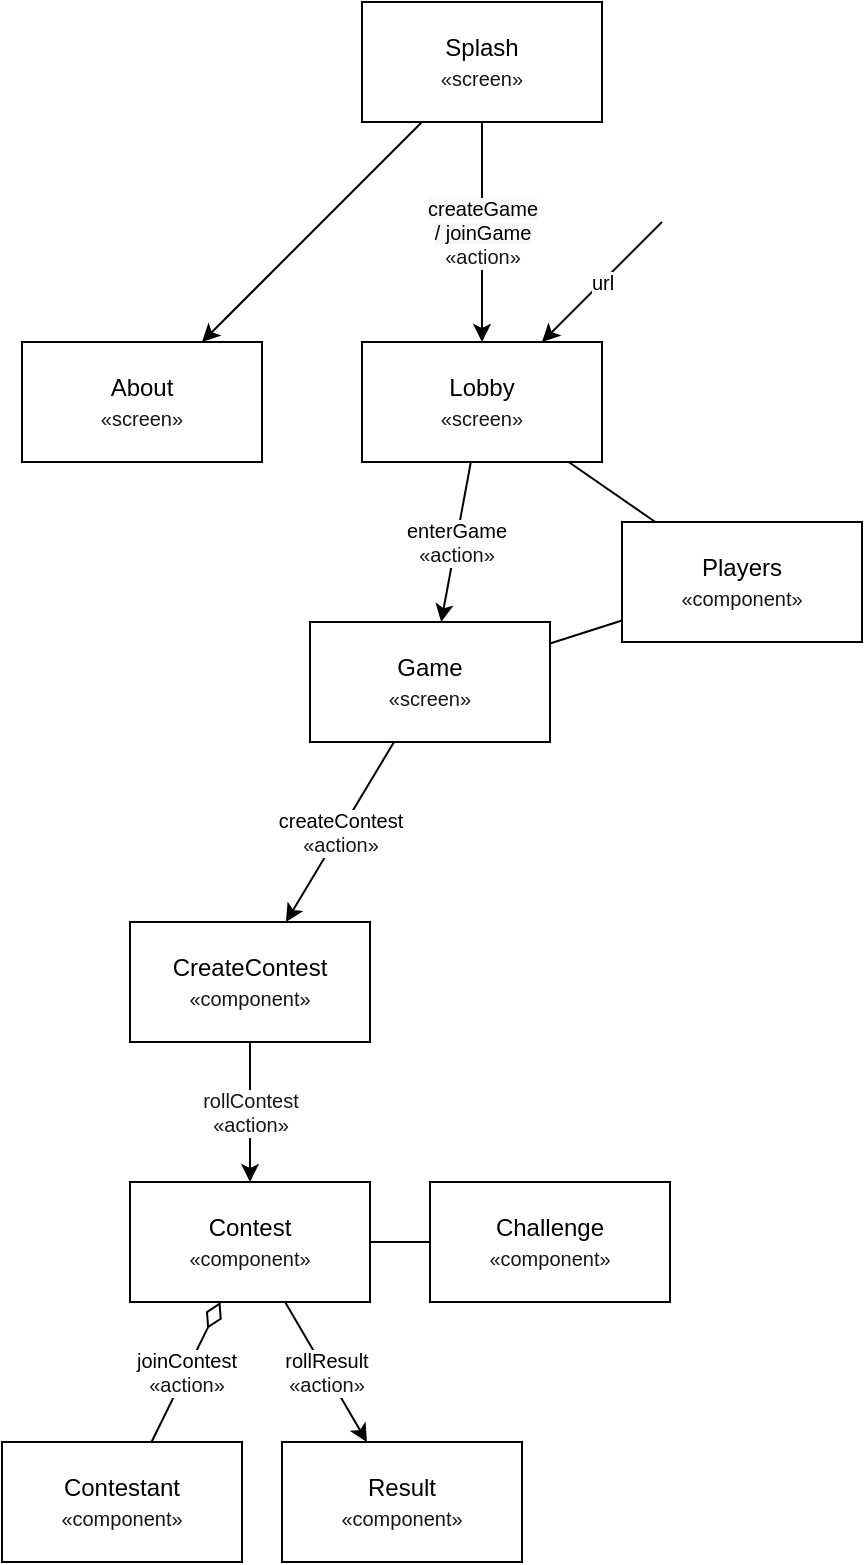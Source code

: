 <mxfile version="16.4.6" type="device"><diagram id="H2CfHLYzjOoP3wx88w3X" name="Page-1"><mxGraphModel dx="1185" dy="628" grid="1" gridSize="10" guides="1" tooltips="1" connect="1" arrows="1" fold="1" page="1" pageScale="1" pageWidth="827" pageHeight="1169" math="0" shadow="0"><root><mxCell id="0"/><mxCell id="1" parent="0"/><mxCell id="so6-JhSTm6FlhOcGpL2N-6" value="&lt;font style=&quot;font-size: 10px&quot;&gt;&lt;span style=&quot;color: rgb(0 , 0 , 0) ; font-family: &amp;#34;helvetica&amp;#34; ; font-style: normal ; font-weight: 400 ; letter-spacing: normal ; text-align: center ; text-indent: 0px ; text-transform: none ; word-spacing: 0px ; background-color: rgb(248 , 249 , 250) ; display: inline ; float: none&quot;&gt;createGame&lt;/span&gt;&lt;br style=&quot;color: rgb(0 , 0 , 0) ; font-family: &amp;#34;helvetica&amp;#34; ; font-style: normal ; font-weight: 400 ; letter-spacing: normal ; text-align: center ; text-indent: 0px ; text-transform: none ; word-spacing: 0px ; background-color: rgb(248 , 249 , 250)&quot;&gt;&lt;span style=&quot;color: rgb(0 , 0 , 0) ; font-family: &amp;#34;helvetica&amp;#34; ; font-style: normal ; font-weight: 400 ; letter-spacing: normal ; text-align: center ; text-indent: 0px ; text-transform: none ; word-spacing: 0px ; background-color: rgb(248 , 249 , 250) ; display: inline ; float: none&quot;&gt;/ joinGame&lt;/span&gt;&lt;br style=&quot;color: rgb(0 , 0 , 0) ; font-family: &amp;#34;helvetica&amp;#34; ; font-style: normal ; font-weight: 400 ; letter-spacing: normal ; text-align: center ; text-indent: 0px ; text-transform: none ; word-spacing: 0px ; background-color: rgb(248 , 249 , 250)&quot;&gt;&lt;font style=&quot;color: rgb(0 , 0 , 0) ; font-family: &amp;#34;helvetica&amp;#34; ; font-style: normal ; font-weight: 400 ; letter-spacing: normal ; text-align: center ; text-indent: 0px ; text-transform: none ; word-spacing: 0px ; background-color: rgb(248 , 249 , 250)&quot;&gt;&lt;span style=&quot;color: rgb(22 , 22 , 22) ; background-color: rgb(255 , 255 , 255)&quot;&gt;«action&lt;/span&gt;&lt;span style=&quot;color: rgb(22 , 22 , 22) ; background-color: rgb(255 , 255 , 255)&quot;&gt;»&lt;/span&gt;&lt;/font&gt;&lt;/font&gt;" style="edgeStyle=none;rounded=0;orthogonalLoop=1;jettySize=auto;html=1;fontFamily=Helvetica;fontSize=10;" edge="1" parent="1" source="so6-JhSTm6FlhOcGpL2N-1" target="so6-JhSTm6FlhOcGpL2N-26"><mxGeometry relative="1" as="geometry"><mxPoint x="260" y="200" as="targetPoint"/></mxGeometry></mxCell><mxCell id="so6-JhSTm6FlhOcGpL2N-7" value="" style="edgeStyle=none;rounded=0;orthogonalLoop=1;jettySize=auto;html=1;fontFamily=Helvetica;fontSize=10;" edge="1" parent="1" source="so6-JhSTm6FlhOcGpL2N-1" target="so6-JhSTm6FlhOcGpL2N-2"><mxGeometry relative="1" as="geometry"/></mxCell><mxCell id="so6-JhSTm6FlhOcGpL2N-1" value="Splash&lt;br&gt;&lt;font style=&quot;font-size: 10px&quot;&gt;&lt;span style=&quot;color: rgb(22 , 22 , 22) ; background-color: rgb(255 , 255 , 255)&quot;&gt;«screen&lt;/span&gt;&lt;span style=&quot;color: rgb(22 , 22 , 22) ; background-color: rgb(255 , 255 , 255)&quot;&gt;»&lt;/span&gt;&lt;/font&gt;" style="rounded=0;whiteSpace=wrap;html=1;" vertex="1" parent="1"><mxGeometry x="230" y="60" width="120" height="60" as="geometry"/></mxCell><mxCell id="so6-JhSTm6FlhOcGpL2N-2" value="About&lt;br&gt;&lt;font style=&quot;font-size: 10px&quot;&gt;&lt;span style=&quot;color: rgb(22 , 22 , 22) ; background-color: rgb(255 , 255 , 255)&quot;&gt;«screen&lt;/span&gt;&lt;span style=&quot;color: rgb(22 , 22 , 22) ; background-color: rgb(255 , 255 , 255)&quot;&gt;»&lt;/span&gt;&lt;/font&gt;" style="rounded=0;whiteSpace=wrap;html=1;" vertex="1" parent="1"><mxGeometry x="60" y="230" width="120" height="60" as="geometry"/></mxCell><mxCell id="so6-JhSTm6FlhOcGpL2N-11" value="createContest&lt;br&gt;&lt;span style=&quot;color: rgba(0 , 0 , 0 , 0) ; font-family: monospace ; font-size: 0px ; background-color: rgb(248 , 249 , 250)&quot;&gt;%3CmxGraphModel%3E%3Croot%3E%3CmxCell%20id%3D%220%22%2F%3E%3CmxCell%20id%3D%221%22%20parent%3D%220%22%2F%3E%3CmxCell%20id%3D%222%22%20value%3D%22Splash%26lt%3Bbr%26gt%3B%26lt%3Bfont%20style%3D%26quot%3Bfont-size%3A%2010px%26quot%3B%26gt%3B%26lt%3Bspan%20style%3D%26quot%3Bcolor%3A%20rgb(22%20%2C%2022%20%2C%2022)%20%3B%20background-color%3A%20rgb(255%20%2C%20255%20%2C%20255)%26quot%3B%26gt%3B%C2%ABscreen%26lt%3B%2Fspan%26gt%3B%26lt%3Bspan%20style%3D%26quot%3Bcolor%3A%20rgb(22%20%2C%2022%20%2C%2022)%20%3B%20background-color%3A%20rgb(255%20%2C%20255%20%2C%20255)%26quot%3B%26gt%3B%C2%BB%26lt%3B%2Fspan%26gt%3B%26lt%3B%2Ffont%26gt%3B%22%20style%3D%22rounded%3D0%3BwhiteSpace%3Dwrap%3Bhtml%3D1%3B%22%20vertex%3D%221%22%20parent%3D%221%22%3E%3CmxGeometry%20x%3D%22250%22%20y%3D%22160%22%20width%3D%22120%22%20height%3D%2260%22%20as%3D%22geometry%22%2F%3E%3C%2FmxCell%3E%3C%2Froot%3E%3C%2FmxGraphModel%3E&lt;/span&gt;&lt;span style=&quot;color: rgb(22 , 22 , 22)&quot;&gt;«action&lt;/span&gt;&lt;span style=&quot;color: rgb(22 , 22 , 22)&quot;&gt;»&lt;/span&gt;" style="edgeStyle=none;rounded=0;orthogonalLoop=1;jettySize=auto;html=1;fontFamily=Helvetica;fontSize=10;" edge="1" parent="1" source="so6-JhSTm6FlhOcGpL2N-3" target="so6-JhSTm6FlhOcGpL2N-10"><mxGeometry relative="1" as="geometry"/></mxCell><mxCell id="so6-JhSTm6FlhOcGpL2N-31" value="" style="edgeStyle=none;rounded=0;orthogonalLoop=1;jettySize=auto;html=1;fontFamily=Helvetica;fontSize=10;startArrow=none;startFill=0;endArrow=none;endFill=0;startSize=6;" edge="1" parent="1" source="so6-JhSTm6FlhOcGpL2N-3" target="so6-JhSTm6FlhOcGpL2N-28"><mxGeometry relative="1" as="geometry"><mxPoint x="404" y="400" as="targetPoint"/></mxGeometry></mxCell><mxCell id="so6-JhSTm6FlhOcGpL2N-3" value="Game&lt;br&gt;&lt;font style=&quot;font-size: 10px&quot;&gt;&lt;span style=&quot;color: rgb(22 , 22 , 22) ; background-color: rgb(255 , 255 , 255)&quot;&gt;«screen&lt;/span&gt;&lt;span style=&quot;color: rgb(22 , 22 , 22) ; background-color: rgb(255 , 255 , 255)&quot;&gt;»&lt;/span&gt;&lt;/font&gt;" style="rounded=0;whiteSpace=wrap;html=1;" vertex="1" parent="1"><mxGeometry x="204" y="370" width="120" height="60" as="geometry"/></mxCell><mxCell id="so6-JhSTm6FlhOcGpL2N-13" value="&lt;span style=&quot;font-family: &amp;#34;helvetica&amp;#34; ; font-size: 10px ; font-style: normal ; font-weight: 400 ; letter-spacing: normal ; text-align: center ; text-indent: 0px ; text-transform: none ; word-spacing: 0px ; color: rgb(22 , 22 , 22)&quot;&gt;rollContest&lt;br&gt;«action&lt;/span&gt;&lt;span style=&quot;font-family: &amp;#34;helvetica&amp;#34; ; font-size: 10px ; font-style: normal ; font-weight: 400 ; letter-spacing: normal ; text-align: center ; text-indent: 0px ; text-transform: none ; word-spacing: 0px ; color: rgb(22 , 22 , 22)&quot;&gt;»&lt;/span&gt;" style="edgeStyle=none;rounded=0;orthogonalLoop=1;jettySize=auto;html=1;fontFamily=Helvetica;fontSize=10;" edge="1" parent="1" source="so6-JhSTm6FlhOcGpL2N-10" target="so6-JhSTm6FlhOcGpL2N-12"><mxGeometry relative="1" as="geometry"/></mxCell><mxCell id="so6-JhSTm6FlhOcGpL2N-10" value="CreateContest&lt;br&gt;&lt;font style=&quot;font-size: 10px&quot;&gt;&lt;span style=&quot;color: rgb(22 , 22 , 22) ; background-color: rgb(255 , 255 , 255)&quot;&gt;«component&lt;/span&gt;&lt;span style=&quot;color: rgb(22 , 22 , 22) ; background-color: rgb(255 , 255 , 255)&quot;&gt;»&lt;/span&gt;&lt;/font&gt;" style="rounded=0;whiteSpace=wrap;html=1;" vertex="1" parent="1"><mxGeometry x="114" y="520" width="120" height="60" as="geometry"/></mxCell><mxCell id="so6-JhSTm6FlhOcGpL2N-19" value="" style="edgeStyle=none;rounded=0;orthogonalLoop=1;jettySize=auto;html=1;fontFamily=Helvetica;fontSize=10;endArrow=none;endFill=0;" edge="1" parent="1" source="so6-JhSTm6FlhOcGpL2N-12" target="so6-JhSTm6FlhOcGpL2N-18"><mxGeometry relative="1" as="geometry"/></mxCell><mxCell id="so6-JhSTm6FlhOcGpL2N-21" value="joinContest&lt;span style=&quot;color: rgb(22 , 22 , 22)&quot;&gt;&lt;br&gt;«action&lt;/span&gt;&lt;span style=&quot;color: rgb(22 , 22 , 22)&quot;&gt;»&lt;/span&gt;" style="edgeStyle=none;rounded=0;orthogonalLoop=1;jettySize=auto;html=1;fontFamily=Helvetica;fontSize=10;endArrow=none;endFill=0;startArrow=diamondThin;startFill=0;startSize=12;" edge="1" parent="1" source="so6-JhSTm6FlhOcGpL2N-12" target="so6-JhSTm6FlhOcGpL2N-20"><mxGeometry relative="1" as="geometry"/></mxCell><mxCell id="so6-JhSTm6FlhOcGpL2N-34" value="rollResult&lt;br&gt;&lt;span style=&quot;font-family: &amp;#34;helvetica&amp;#34; ; color: rgb(22 , 22 , 22)&quot;&gt;«action&lt;/span&gt;&lt;span style=&quot;font-family: &amp;#34;helvetica&amp;#34; ; color: rgb(22 , 22 , 22)&quot;&gt;»&lt;/span&gt;" style="edgeStyle=none;rounded=0;orthogonalLoop=1;jettySize=auto;html=1;fontFamily=Helvetica;fontSize=10;startArrow=none;startFill=0;endArrow=classic;endFill=1;startSize=6;" edge="1" parent="1" source="so6-JhSTm6FlhOcGpL2N-12" target="so6-JhSTm6FlhOcGpL2N-33"><mxGeometry relative="1" as="geometry"/></mxCell><mxCell id="so6-JhSTm6FlhOcGpL2N-12" value="Contest&lt;br&gt;&lt;font style=&quot;font-size: 10px&quot;&gt;&lt;span style=&quot;color: rgb(22 , 22 , 22) ; background-color: rgb(255 , 255 , 255)&quot;&gt;«component&lt;/span&gt;&lt;span style=&quot;color: rgb(22 , 22 , 22) ; background-color: rgb(255 , 255 , 255)&quot;&gt;»&lt;/span&gt;&lt;/font&gt;" style="rounded=0;whiteSpace=wrap;html=1;" vertex="1" parent="1"><mxGeometry x="114" y="650" width="120" height="60" as="geometry"/></mxCell><mxCell id="so6-JhSTm6FlhOcGpL2N-18" value="Challenge&lt;br&gt;&lt;font style=&quot;font-size: 10px&quot;&gt;&lt;span style=&quot;color: rgb(22 , 22 , 22) ; background-color: rgb(255 , 255 , 255)&quot;&gt;«component&lt;/span&gt;&lt;span style=&quot;color: rgb(22 , 22 , 22) ; background-color: rgb(255 , 255 , 255)&quot;&gt;»&lt;/span&gt;&lt;/font&gt;" style="rounded=0;whiteSpace=wrap;html=1;" vertex="1" parent="1"><mxGeometry x="264" y="650" width="120" height="60" as="geometry"/></mxCell><mxCell id="so6-JhSTm6FlhOcGpL2N-20" value="Contestant&lt;br&gt;&lt;font style=&quot;font-size: 10px&quot;&gt;&lt;span style=&quot;color: rgb(22 , 22 , 22) ; background-color: rgb(255 , 255 , 255)&quot;&gt;«component&lt;/span&gt;&lt;span style=&quot;color: rgb(22 , 22 , 22) ; background-color: rgb(255 , 255 , 255)&quot;&gt;»&lt;/span&gt;&lt;/font&gt;" style="rounded=0;whiteSpace=wrap;html=1;" vertex="1" parent="1"><mxGeometry x="50" y="780" width="120" height="60" as="geometry"/></mxCell><mxCell id="so6-JhSTm6FlhOcGpL2N-22" value="url" style="endArrow=classic;html=1;rounded=0;fontFamily=Helvetica;fontSize=10;startSize=12;" edge="1" parent="1" target="so6-JhSTm6FlhOcGpL2N-26"><mxGeometry width="50" height="50" relative="1" as="geometry"><mxPoint x="380" y="170" as="sourcePoint"/><mxPoint x="320" y="180" as="targetPoint"/></mxGeometry></mxCell><mxCell id="so6-JhSTm6FlhOcGpL2N-27" value="enterGame&lt;br&gt;&lt;span style=&quot;font-family: &amp;#34;helvetica&amp;#34; ; color: rgb(22 , 22 , 22)&quot;&gt;«action&lt;/span&gt;&lt;span style=&quot;font-family: &amp;#34;helvetica&amp;#34; ; color: rgb(22 , 22 , 22)&quot;&gt;»&lt;/span&gt;" style="edgeStyle=none;rounded=0;orthogonalLoop=1;jettySize=auto;html=1;fontFamily=Helvetica;fontSize=10;startArrow=none;startFill=0;endArrow=classic;endFill=1;startSize=6;" edge="1" parent="1" source="so6-JhSTm6FlhOcGpL2N-26" target="so6-JhSTm6FlhOcGpL2N-3"><mxGeometry relative="1" as="geometry"/></mxCell><mxCell id="so6-JhSTm6FlhOcGpL2N-29" value="" style="edgeStyle=none;rounded=0;orthogonalLoop=1;jettySize=auto;html=1;fontFamily=Helvetica;fontSize=10;startArrow=none;startFill=0;endArrow=none;endFill=0;startSize=6;" edge="1" parent="1" source="so6-JhSTm6FlhOcGpL2N-26" target="so6-JhSTm6FlhOcGpL2N-28"><mxGeometry relative="1" as="geometry"/></mxCell><mxCell id="so6-JhSTm6FlhOcGpL2N-26" value="Lobby&lt;br&gt;&lt;font style=&quot;font-size: 10px&quot;&gt;&lt;span style=&quot;color: rgb(22 , 22 , 22) ; background-color: rgb(255 , 255 , 255)&quot;&gt;«screen&lt;/span&gt;&lt;span style=&quot;color: rgb(22 , 22 , 22) ; background-color: rgb(255 , 255 , 255)&quot;&gt;»&lt;/span&gt;&lt;/font&gt;" style="rounded=0;whiteSpace=wrap;html=1;" vertex="1" parent="1"><mxGeometry x="230" y="230" width="120" height="60" as="geometry"/></mxCell><mxCell id="so6-JhSTm6FlhOcGpL2N-28" value="Players&lt;br&gt;&lt;font style=&quot;font-size: 10px&quot;&gt;&lt;span style=&quot;color: rgb(22 , 22 , 22) ; background-color: rgb(255 , 255 , 255)&quot;&gt;«component&lt;/span&gt;&lt;span style=&quot;color: rgb(22 , 22 , 22) ; background-color: rgb(255 , 255 , 255)&quot;&gt;»&lt;/span&gt;&lt;/font&gt;" style="rounded=0;whiteSpace=wrap;html=1;" vertex="1" parent="1"><mxGeometry x="360" y="320" width="120" height="60" as="geometry"/></mxCell><mxCell id="so6-JhSTm6FlhOcGpL2N-33" value="Result&lt;br&gt;&lt;font style=&quot;font-size: 10px&quot;&gt;&lt;span style=&quot;color: rgb(22 , 22 , 22) ; background-color: rgb(255 , 255 , 255)&quot;&gt;«component&lt;/span&gt;&lt;span style=&quot;color: rgb(22 , 22 , 22) ; background-color: rgb(255 , 255 , 255)&quot;&gt;»&lt;/span&gt;&lt;/font&gt;" style="rounded=0;whiteSpace=wrap;html=1;" vertex="1" parent="1"><mxGeometry x="190" y="780" width="120" height="60" as="geometry"/></mxCell></root></mxGraphModel></diagram></mxfile>